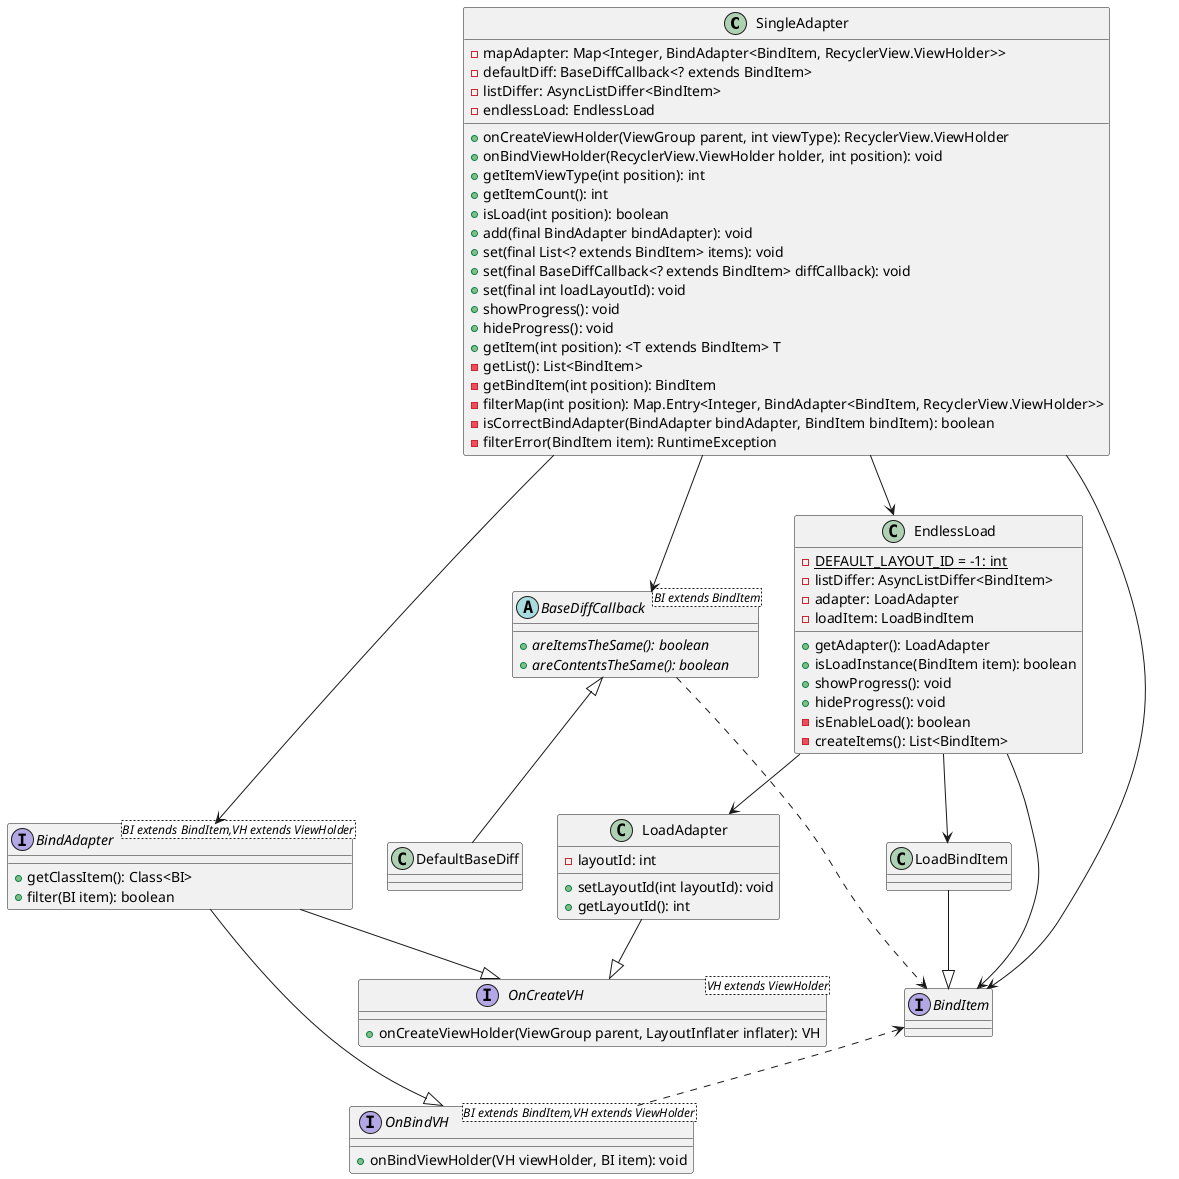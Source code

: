 @startuml
'https://plantuml.com/class-diagram
class SingleAdapter{
    - mapAdapter: Map<Integer, BindAdapter<BindItem, RecyclerView.ViewHolder>>
    - defaultDiff: BaseDiffCallback<? extends BindItem>
    - listDiffer: AsyncListDiffer<BindItem>
    - endlessLoad: EndlessLoad

    + onCreateViewHolder(ViewGroup parent, int viewType): RecyclerView.ViewHolder
    + onBindViewHolder(RecyclerView.ViewHolder holder, int position): void
    + getItemViewType(int position): int
    + getItemCount(): int
    + isLoad(int position): boolean
    + add(final BindAdapter bindAdapter): void
    + set(final List<? extends BindItem> items): void
    + set(final BaseDiffCallback<? extends BindItem> diffCallback): void
    + set(final int loadLayoutId): void
    + showProgress(): void
    + hideProgress(): void
    + getItem(int position): <T extends BindItem> T
    - getList(): List<BindItem>
    - getBindItem(int position): BindItem
    - filterMap(int position): Map.Entry<Integer, BindAdapter<BindItem, RecyclerView.ViewHolder>>
    - isCorrectBindAdapter(BindAdapter bindAdapter, BindItem bindItem): boolean
    - filterError(BindItem item): RuntimeException
}
class EndlessLoad{
    - {static} DEFAULT_LAYOUT_ID = -1: int
    - listDiffer: AsyncListDiffer<BindItem>
    - adapter: LoadAdapter
    - loadItem: LoadBindItem

    + getAdapter(): LoadAdapter
    + isLoadInstance(BindItem item): boolean
    + showProgress(): void
    + hideProgress(): void
    - isEnableLoad(): boolean
    - createItems(): List<BindItem>
}
class LoadAdapter{
    - layoutId: int
    + setLayoutId(int layoutId): void
    + getLayoutId(): int
}
class LoadBindItem
abstract class BaseDiffCallback<BI extends BindItem>{
    + {abstract} areItemsTheSame(): boolean
    + {abstract} areContentsTheSame(): boolean
}
class DefaultBaseDiff
interface BindItem
interface OnCreateVH<VH extends ViewHolder>{
    + onCreateViewHolder(ViewGroup parent, LayoutInflater inflater): VH
}
interface OnBindVH<BI extends BindItem,VH extends ViewHolder>{
    + onBindViewHolder(VH viewHolder, BI item): void
}
interface BindAdapter<BI extends BindItem,VH extends ViewHolder>{
    + getClassItem(): Class<BI>
    + filter(BI item): boolean
}

SingleAdapter --> BindAdapter
SingleAdapter --> BindItem
SingleAdapter --> BaseDiffCallback
SingleAdapter --> EndlessLoad
BindItem <.. OnBindVH
BindAdapter --|> OnCreateVH
BindAdapter --|> OnBindVH
BaseDiffCallback ..> BindItem
BaseDiffCallback <|-- DefaultBaseDiff
EndlessLoad --> BindItem
EndlessLoad --> LoadAdapter
EndlessLoad --> LoadBindItem
LoadAdapter --|> OnCreateVH
LoadBindItem --|> BindItem

@enduml